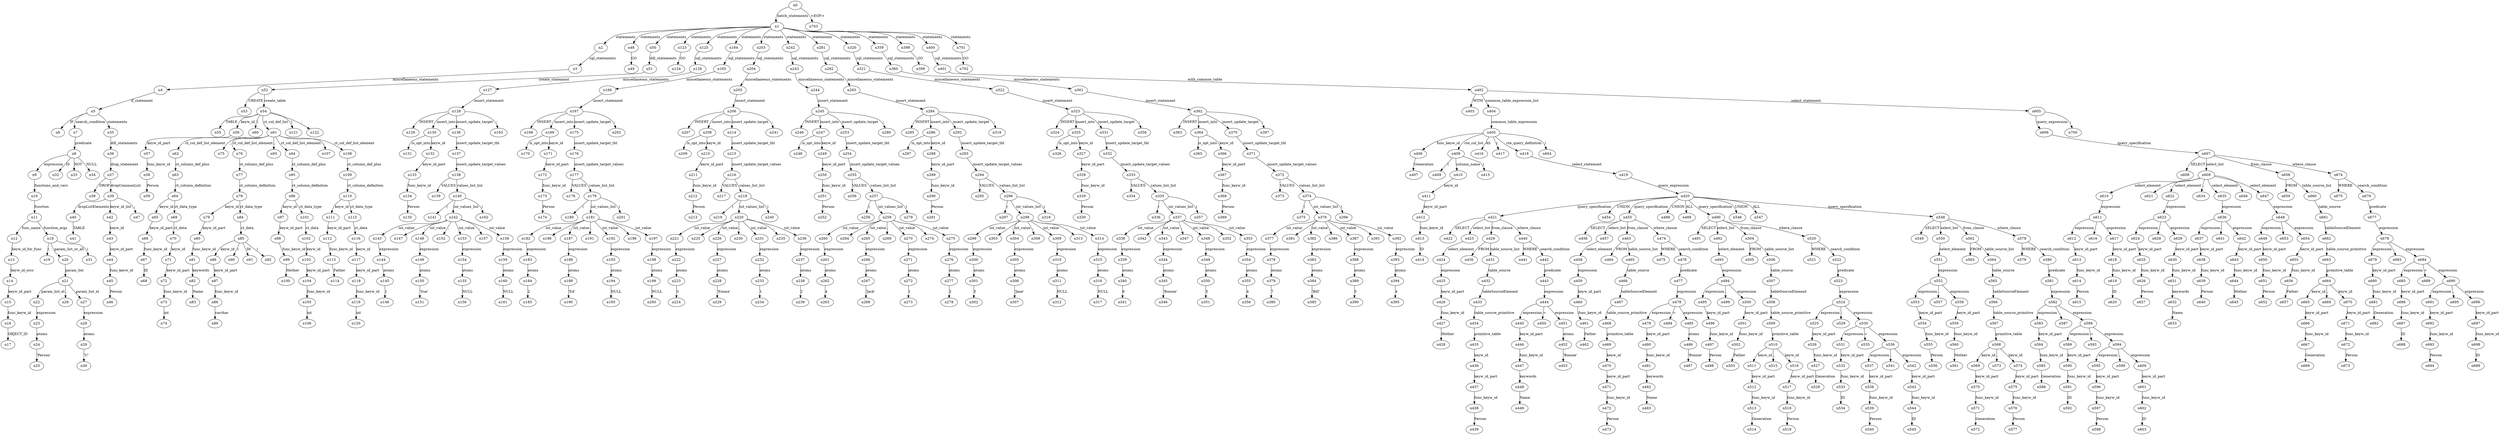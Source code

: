 digraph ParseTree {
  n0 -> n1 [label="batch_statements"];
  n1 -> n2 [label="statements"];
  n2 -> n3 [label="sql_statements"];
  n3 -> n4 [label="miscellaneous_statements"];
  n4 -> n5 [label="if_statement"];
  n5 -> n6 [label="IF"];
  n5 -> n7 [label="search_condition"];
  n7 -> n8 [label="predicate"];
  n8 -> n9 [label="expression"];
  n9 -> n10 [label="functions_and_vars"];
  n10 -> n11 [label="function"];
  n11 -> n12 [label="func_name"];
  n12 -> n13 [label="keyw_id_for_func"];
  n13 -> n14 [label="keyw_id_orcc"];
  n14 -> n15 [label="keyw_id_part"];
  n15 -> n16 [label="func_keyw_id"];
  n16 -> n17 [label="OBJECT_ID"];
  n11 -> n18 [label="function_args"];
  n18 -> n19 [label="("];
  n18 -> n20 [label="param_list_or_all"];
  n20 -> n21 [label="param_list"];
  n21 -> n22 [label="param_list_el"];
  n22 -> n23 [label="expression"];
  n23 -> n24 [label="atoms"];
  n24 -> n25 [label="'Person'"];
  n21 -> n26 [label=","];
  n21 -> n27 [label="param_list_el"];
  n27 -> n28 [label="expression"];
  n28 -> n29 [label="atoms"];
  n29 -> n30 [label="'U'"];
  n18 -> n31 [label=")"];
  n8 -> n32 [label="IS"];
  n8 -> n33 [label="NOT"];
  n8 -> n34 [label="NULL"];
  n5 -> n35 [label="statements"];
  n35 -> n36 [label="ddl_statements"];
  n36 -> n37 [label="drop_statement"];
  n37 -> n38 [label="DROP"];
  n37 -> n39 [label="dropCommonList"];
  n39 -> n40 [label="dropListElements"];
  n40 -> n41 [label="TABLE"];
  n39 -> n42 [label="keyw_id_list"];
  n42 -> n43 [label="keyw_id"];
  n43 -> n44 [label="keyw_id_part"];
  n44 -> n45 [label="func_keyw_id"];
  n45 -> n46 [label="Person"];
  n39 -> n47 [label=";"];
  n1 -> n48 [label="statements"];
  n48 -> n49 [label="GO"];
  n1 -> n50 [label="statements"];
  n50 -> n51 [label="ddl_statements"];
  n51 -> n52 [label="create_statement"];
  n52 -> n53 [label="CREATE"];
  n52 -> n54 [label="create_table"];
  n54 -> n55 [label="TABLE"];
  n54 -> n56 [label="keyw_id"];
  n56 -> n57 [label="keyw_id_part"];
  n57 -> n58 [label="func_keyw_id"];
  n58 -> n59 [label="Person"];
  n54 -> n60 [label="("];
  n54 -> n61 [label="ct_col_def_list"];
  n61 -> n62 [label="ct_col_def_list_element"];
  n62 -> n63 [label="ct_column_def_plus"];
  n63 -> n64 [label="ct_column_definition"];
  n64 -> n65 [label="keyw_id"];
  n65 -> n66 [label="keyw_id_part"];
  n66 -> n67 [label="func_keyw_id"];
  n67 -> n68 [label="ID"];
  n64 -> n69 [label="ct_data_type"];
  n69 -> n70 [label="ct_data"];
  n70 -> n71 [label="keyw_id"];
  n71 -> n72 [label="keyw_id_part"];
  n72 -> n73 [label="func_keyw_id"];
  n73 -> n74 [label="int"];
  n61 -> n75 [label=","];
  n61 -> n76 [label="ct_col_def_list_element"];
  n76 -> n77 [label="ct_column_def_plus"];
  n77 -> n78 [label="ct_column_definition"];
  n78 -> n79 [label="keyw_id"];
  n79 -> n80 [label="keyw_id_part"];
  n80 -> n81 [label="func_keyw_id"];
  n81 -> n82 [label="keywords"];
  n82 -> n83 [label="Name"];
  n78 -> n84 [label="ct_data_type"];
  n84 -> n85 [label="ct_data"];
  n85 -> n86 [label="keyw_id"];
  n86 -> n87 [label="keyw_id_part"];
  n87 -> n88 [label="func_keyw_id"];
  n88 -> n89 [label="varchar"];
  n85 -> n90 [label="("];
  n85 -> n91 [label="30"];
  n85 -> n92 [label=")"];
  n61 -> n93 [label=","];
  n61 -> n94 [label="ct_col_def_list_element"];
  n94 -> n95 [label="ct_column_def_plus"];
  n95 -> n96 [label="ct_column_definition"];
  n96 -> n97 [label="keyw_id"];
  n97 -> n98 [label="keyw_id_part"];
  n98 -> n99 [label="func_keyw_id"];
  n99 -> n100 [label="Mother"];
  n96 -> n101 [label="ct_data_type"];
  n101 -> n102 [label="ct_data"];
  n102 -> n103 [label="keyw_id"];
  n103 -> n104 [label="keyw_id_part"];
  n104 -> n105 [label="func_keyw_id"];
  n105 -> n106 [label="int"];
  n61 -> n107 [label=","];
  n61 -> n108 [label="ct_col_def_list_element"];
  n108 -> n109 [label="ct_column_def_plus"];
  n109 -> n110 [label="ct_column_definition"];
  n110 -> n111 [label="keyw_id"];
  n111 -> n112 [label="keyw_id_part"];
  n112 -> n113 [label="func_keyw_id"];
  n113 -> n114 [label="Father"];
  n110 -> n115 [label="ct_data_type"];
  n115 -> n116 [label="ct_data"];
  n116 -> n117 [label="keyw_id"];
  n117 -> n118 [label="keyw_id_part"];
  n118 -> n119 [label="func_keyw_id"];
  n119 -> n120 [label="int"];
  n54 -> n121 [label=")"];
  n54 -> n122 [label=";"];
  n1 -> n123 [label="statements"];
  n123 -> n124 [label="GO"];
  n1 -> n125 [label="statements"];
  n125 -> n126 [label="sql_statements"];
  n126 -> n127 [label="miscellaneous_statements"];
  n127 -> n128 [label="insert_statement"];
  n128 -> n129 [label="INSERT"];
  n128 -> n130 [label="insert_into"];
  n130 -> n131 [label="is_opt_into"];
  n130 -> n132 [label="keyw_id"];
  n132 -> n133 [label="keyw_id_part"];
  n133 -> n134 [label="func_keyw_id"];
  n134 -> n135 [label="Person"];
  n128 -> n136 [label="insert_update_target"];
  n136 -> n137 [label="insert_update_target_tbl"];
  n137 -> n138 [label="insert_update_target_values"];
  n138 -> n139 [label="VALUES"];
  n138 -> n140 [label="values_list_list"];
  n140 -> n141 [label="("];
  n140 -> n142 [label="iut_values_list"];
  n142 -> n143 [label="iut_value"];
  n143 -> n144 [label="expression"];
  n144 -> n145 [label="atoms"];
  n145 -> n146 [label="1"];
  n142 -> n147 [label=","];
  n142 -> n148 [label="iut_value"];
  n148 -> n149 [label="expression"];
  n149 -> n150 [label="atoms"];
  n150 -> n151 [label="'Sue'"];
  n142 -> n152 [label=","];
  n142 -> n153 [label="iut_value"];
  n153 -> n154 [label="expression"];
  n154 -> n155 [label="atoms"];
  n155 -> n156 [label="NULL"];
  n142 -> n157 [label=","];
  n142 -> n158 [label="iut_value"];
  n158 -> n159 [label="expression"];
  n159 -> n160 [label="atoms"];
  n160 -> n161 [label="NULL"];
  n140 -> n162 [label=")"];
  n128 -> n163 [label=";"];
  n1 -> n164 [label="statements"];
  n164 -> n165 [label="sql_statements"];
  n165 -> n166 [label="miscellaneous_statements"];
  n166 -> n167 [label="insert_statement"];
  n167 -> n168 [label="INSERT"];
  n167 -> n169 [label="insert_into"];
  n169 -> n170 [label="is_opt_into"];
  n169 -> n171 [label="keyw_id"];
  n171 -> n172 [label="keyw_id_part"];
  n172 -> n173 [label="func_keyw_id"];
  n173 -> n174 [label="Person"];
  n167 -> n175 [label="insert_update_target"];
  n175 -> n176 [label="insert_update_target_tbl"];
  n176 -> n177 [label="insert_update_target_values"];
  n177 -> n178 [label="VALUES"];
  n177 -> n179 [label="values_list_list"];
  n179 -> n180 [label="("];
  n179 -> n181 [label="iut_values_list"];
  n181 -> n182 [label="iut_value"];
  n182 -> n183 [label="expression"];
  n183 -> n184 [label="atoms"];
  n184 -> n185 [label="2"];
  n181 -> n186 [label=","];
  n181 -> n187 [label="iut_value"];
  n187 -> n188 [label="expression"];
  n188 -> n189 [label="atoms"];
  n189 -> n190 [label="'Ed'"];
  n181 -> n191 [label=","];
  n181 -> n192 [label="iut_value"];
  n192 -> n193 [label="expression"];
  n193 -> n194 [label="atoms"];
  n194 -> n195 [label="NULL"];
  n181 -> n196 [label=","];
  n181 -> n197 [label="iut_value"];
  n197 -> n198 [label="expression"];
  n198 -> n199 [label="atoms"];
  n199 -> n200 [label="NULL"];
  n179 -> n201 [label=")"];
  n167 -> n202 [label=";"];
  n1 -> n203 [label="statements"];
  n203 -> n204 [label="sql_statements"];
  n204 -> n205 [label="miscellaneous_statements"];
  n205 -> n206 [label="insert_statement"];
  n206 -> n207 [label="INSERT"];
  n206 -> n208 [label="insert_into"];
  n208 -> n209 [label="is_opt_into"];
  n208 -> n210 [label="keyw_id"];
  n210 -> n211 [label="keyw_id_part"];
  n211 -> n212 [label="func_keyw_id"];
  n212 -> n213 [label="Person"];
  n206 -> n214 [label="insert_update_target"];
  n214 -> n215 [label="insert_update_target_tbl"];
  n215 -> n216 [label="insert_update_target_values"];
  n216 -> n217 [label="VALUES"];
  n216 -> n218 [label="values_list_list"];
  n218 -> n219 [label="("];
  n218 -> n220 [label="iut_values_list"];
  n220 -> n221 [label="iut_value"];
  n221 -> n222 [label="expression"];
  n222 -> n223 [label="atoms"];
  n223 -> n224 [label="3"];
  n220 -> n225 [label=","];
  n220 -> n226 [label="iut_value"];
  n226 -> n227 [label="expression"];
  n227 -> n228 [label="atoms"];
  n228 -> n229 [label="'Emma'"];
  n220 -> n230 [label=","];
  n220 -> n231 [label="iut_value"];
  n231 -> n232 [label="expression"];
  n232 -> n233 [label="atoms"];
  n233 -> n234 [label="1"];
  n220 -> n235 [label=","];
  n220 -> n236 [label="iut_value"];
  n236 -> n237 [label="expression"];
  n237 -> n238 [label="atoms"];
  n238 -> n239 [label="2"];
  n218 -> n240 [label=")"];
  n206 -> n241 [label=";"];
  n1 -> n242 [label="statements"];
  n242 -> n243 [label="sql_statements"];
  n243 -> n244 [label="miscellaneous_statements"];
  n244 -> n245 [label="insert_statement"];
  n245 -> n246 [label="INSERT"];
  n245 -> n247 [label="insert_into"];
  n247 -> n248 [label="is_opt_into"];
  n247 -> n249 [label="keyw_id"];
  n249 -> n250 [label="keyw_id_part"];
  n250 -> n251 [label="func_keyw_id"];
  n251 -> n252 [label="Person"];
  n245 -> n253 [label="insert_update_target"];
  n253 -> n254 [label="insert_update_target_tbl"];
  n254 -> n255 [label="insert_update_target_values"];
  n255 -> n256 [label="VALUES"];
  n255 -> n257 [label="values_list_list"];
  n257 -> n258 [label="("];
  n257 -> n259 [label="iut_values_list"];
  n259 -> n260 [label="iut_value"];
  n260 -> n261 [label="expression"];
  n261 -> n262 [label="atoms"];
  n262 -> n263 [label="4"];
  n259 -> n264 [label=","];
  n259 -> n265 [label="iut_value"];
  n265 -> n266 [label="expression"];
  n266 -> n267 [label="atoms"];
  n267 -> n268 [label="'Jack'"];
  n259 -> n269 [label=","];
  n259 -> n270 [label="iut_value"];
  n270 -> n271 [label="expression"];
  n271 -> n272 [label="atoms"];
  n272 -> n273 [label="1"];
  n259 -> n274 [label=","];
  n259 -> n275 [label="iut_value"];
  n275 -> n276 [label="expression"];
  n276 -> n277 [label="atoms"];
  n277 -> n278 [label="2"];
  n257 -> n279 [label=")"];
  n245 -> n280 [label=";"];
  n1 -> n281 [label="statements"];
  n281 -> n282 [label="sql_statements"];
  n282 -> n283 [label="miscellaneous_statements"];
  n283 -> n284 [label="insert_statement"];
  n284 -> n285 [label="INSERT"];
  n284 -> n286 [label="insert_into"];
  n286 -> n287 [label="is_opt_into"];
  n286 -> n288 [label="keyw_id"];
  n288 -> n289 [label="keyw_id_part"];
  n289 -> n290 [label="func_keyw_id"];
  n290 -> n291 [label="Person"];
  n284 -> n292 [label="insert_update_target"];
  n292 -> n293 [label="insert_update_target_tbl"];
  n293 -> n294 [label="insert_update_target_values"];
  n294 -> n295 [label="VALUES"];
  n294 -> n296 [label="values_list_list"];
  n296 -> n297 [label="("];
  n296 -> n298 [label="iut_values_list"];
  n298 -> n299 [label="iut_value"];
  n299 -> n300 [label="expression"];
  n300 -> n301 [label="atoms"];
  n301 -> n302 [label="5"];
  n298 -> n303 [label=","];
  n298 -> n304 [label="iut_value"];
  n304 -> n305 [label="expression"];
  n305 -> n306 [label="atoms"];
  n306 -> n307 [label="'Jane'"];
  n298 -> n308 [label=","];
  n298 -> n309 [label="iut_value"];
  n309 -> n310 [label="expression"];
  n310 -> n311 [label="atoms"];
  n311 -> n312 [label="NULL"];
  n298 -> n313 [label=","];
  n298 -> n314 [label="iut_value"];
  n314 -> n315 [label="expression"];
  n315 -> n316 [label="atoms"];
  n316 -> n317 [label="NULL"];
  n296 -> n318 [label=")"];
  n284 -> n319 [label=";"];
  n1 -> n320 [label="statements"];
  n320 -> n321 [label="sql_statements"];
  n321 -> n322 [label="miscellaneous_statements"];
  n322 -> n323 [label="insert_statement"];
  n323 -> n324 [label="INSERT"];
  n323 -> n325 [label="insert_into"];
  n325 -> n326 [label="is_opt_into"];
  n325 -> n327 [label="keyw_id"];
  n327 -> n328 [label="keyw_id_part"];
  n328 -> n329 [label="func_keyw_id"];
  n329 -> n330 [label="Person"];
  n323 -> n331 [label="insert_update_target"];
  n331 -> n332 [label="insert_update_target_tbl"];
  n332 -> n333 [label="insert_update_target_values"];
  n333 -> n334 [label="VALUES"];
  n333 -> n335 [label="values_list_list"];
  n335 -> n336 [label="("];
  n335 -> n337 [label="iut_values_list"];
  n337 -> n338 [label="iut_value"];
  n338 -> n339 [label="expression"];
  n339 -> n340 [label="atoms"];
  n340 -> n341 [label="6"];
  n337 -> n342 [label=","];
  n337 -> n343 [label="iut_value"];
  n343 -> n344 [label="expression"];
  n344 -> n345 [label="atoms"];
  n345 -> n346 [label="'Bonnie'"];
  n337 -> n347 [label=","];
  n337 -> n348 [label="iut_value"];
  n348 -> n349 [label="expression"];
  n349 -> n350 [label="atoms"];
  n350 -> n351 [label="5"];
  n337 -> n352 [label=","];
  n337 -> n353 [label="iut_value"];
  n353 -> n354 [label="expression"];
  n354 -> n355 [label="atoms"];
  n355 -> n356 [label="4"];
  n335 -> n357 [label=")"];
  n323 -> n358 [label=";"];
  n1 -> n359 [label="statements"];
  n359 -> n360 [label="sql_statements"];
  n360 -> n361 [label="miscellaneous_statements"];
  n361 -> n362 [label="insert_statement"];
  n362 -> n363 [label="INSERT"];
  n362 -> n364 [label="insert_into"];
  n364 -> n365 [label="is_opt_into"];
  n364 -> n366 [label="keyw_id"];
  n366 -> n367 [label="keyw_id_part"];
  n367 -> n368 [label="func_keyw_id"];
  n368 -> n369 [label="Person"];
  n362 -> n370 [label="insert_update_target"];
  n370 -> n371 [label="insert_update_target_tbl"];
  n371 -> n372 [label="insert_update_target_values"];
  n372 -> n373 [label="VALUES"];
  n372 -> n374 [label="values_list_list"];
  n374 -> n375 [label="("];
  n374 -> n376 [label="iut_values_list"];
  n376 -> n377 [label="iut_value"];
  n377 -> n378 [label="expression"];
  n378 -> n379 [label="atoms"];
  n379 -> n380 [label="7"];
  n376 -> n381 [label=","];
  n376 -> n382 [label="iut_value"];
  n382 -> n383 [label="expression"];
  n383 -> n384 [label="atoms"];
  n384 -> n385 [label="'Bill'"];
  n376 -> n386 [label=","];
  n376 -> n387 [label="iut_value"];
  n387 -> n388 [label="expression"];
  n388 -> n389 [label="atoms"];
  n389 -> n390 [label="5"];
  n376 -> n391 [label=","];
  n376 -> n392 [label="iut_value"];
  n392 -> n393 [label="expression"];
  n393 -> n394 [label="atoms"];
  n394 -> n395 [label="4"];
  n374 -> n396 [label=")"];
  n362 -> n397 [label=";"];
  n1 -> n398 [label="statements"];
  n398 -> n399 [label="GO"];
  n1 -> n400 [label="statements"];
  n400 -> n401 [label="sql_statements"];
  n401 -> n402 [label="with_common_table"];
  n402 -> n403 [label="WITH"];
  n402 -> n404 [label="common_table_expression_list"];
  n404 -> n405 [label="common_table_expression"];
  n405 -> n406 [label="func_keyw_id"];
  n406 -> n407 [label="Generation"];
  n405 -> n408 [label="cte_col_list"];
  n408 -> n409 [label="("];
  n408 -> n410 [label="column_name"];
  n410 -> n411 [label="keyw_id"];
  n411 -> n412 [label="keyw_id_part"];
  n412 -> n413 [label="func_keyw_id"];
  n413 -> n414 [label="ID"];
  n408 -> n415 [label=")"];
  n405 -> n416 [label="AS"];
  n405 -> n417 [label="("];
  n405 -> n418 [label="cte_query_definition"];
  n418 -> n419 [label="select_statement"];
  n419 -> n420 [label="query_expression"];
  n420 -> n421 [label="query_specification"];
  n421 -> n422 [label="SELECT"];
  n421 -> n423 [label="select_list"];
  n423 -> n424 [label="select_element"];
  n424 -> n425 [label="expression"];
  n425 -> n426 [label="keyw_id_part"];
  n426 -> n427 [label="func_keyw_id"];
  n427 -> n428 [label="Mother"];
  n421 -> n429 [label="from_clause"];
  n429 -> n430 [label="FROM"];
  n429 -> n431 [label="table_source_list"];
  n431 -> n432 [label="table_source"];
  n432 -> n433 [label="tableSourceElement"];
  n433 -> n434 [label="table_source_primitive"];
  n434 -> n435 [label="primitive_table"];
  n435 -> n436 [label="keyw_id"];
  n436 -> n437 [label="keyw_id_part"];
  n437 -> n438 [label="func_keyw_id"];
  n438 -> n439 [label="Person"];
  n421 -> n440 [label="where_clause"];
  n440 -> n441 [label="WHERE"];
  n440 -> n442 [label="search_condition"];
  n442 -> n443 [label="predicate"];
  n443 -> n444 [label="expression"];
  n444 -> n445 [label="expression"];
  n445 -> n446 [label="keyw_id_part"];
  n446 -> n447 [label="func_keyw_id"];
  n447 -> n448 [label="keywords"];
  n448 -> n449 [label="Name"];
  n444 -> n450 [label="="];
  n444 -> n451 [label="expression"];
  n451 -> n452 [label="atoms"];
  n452 -> n453 [label="'Bonnie'"];
  n420 -> n454 [label="UNION"];
  n420 -> n455 [label="query_specification"];
  n455 -> n456 [label="SELECT"];
  n455 -> n457 [label="select_list"];
  n457 -> n458 [label="select_element"];
  n458 -> n459 [label="expression"];
  n459 -> n460 [label="keyw_id_part"];
  n460 -> n461 [label="func_keyw_id"];
  n461 -> n462 [label="Father"];
  n455 -> n463 [label="from_clause"];
  n463 -> n464 [label="FROM"];
  n463 -> n465 [label="table_source_list"];
  n465 -> n466 [label="table_source"];
  n466 -> n467 [label="tableSourceElement"];
  n467 -> n468 [label="table_source_primitive"];
  n468 -> n469 [label="primitive_table"];
  n469 -> n470 [label="keyw_id"];
  n470 -> n471 [label="keyw_id_part"];
  n471 -> n472 [label="func_keyw_id"];
  n472 -> n473 [label="Person"];
  n455 -> n474 [label="where_clause"];
  n474 -> n475 [label="WHERE"];
  n474 -> n476 [label="search_condition"];
  n476 -> n477 [label="predicate"];
  n477 -> n478 [label="expression"];
  n478 -> n479 [label="expression"];
  n479 -> n480 [label="keyw_id_part"];
  n480 -> n481 [label="func_keyw_id"];
  n481 -> n482 [label="keywords"];
  n482 -> n483 [label="Name"];
  n478 -> n484 [label="="];
  n478 -> n485 [label="expression"];
  n485 -> n486 [label="atoms"];
  n486 -> n487 [label="'Bonnie'"];
  n420 -> n488 [label="UNION"];
  n420 -> n489 [label="ALL"];
  n420 -> n490 [label="query_specification"];
  n490 -> n491 [label="SELECT"];
  n490 -> n492 [label="select_list"];
  n492 -> n493 [label="select_element"];
  n493 -> n494 [label="expression"];
  n494 -> n495 [label="expression"];
  n495 -> n496 [label="keyw_id_part"];
  n496 -> n497 [label="func_keyw_id"];
  n497 -> n498 [label="Person"];
  n494 -> n499 [label="."];
  n494 -> n500 [label="expression"];
  n500 -> n501 [label="keyw_id_part"];
  n501 -> n502 [label="func_keyw_id"];
  n502 -> n503 [label="Father"];
  n490 -> n504 [label="from_clause"];
  n504 -> n505 [label="FROM"];
  n504 -> n506 [label="table_source_list"];
  n506 -> n507 [label="table_source"];
  n507 -> n508 [label="tableSourceElement"];
  n508 -> n509 [label="table_source_primitive"];
  n509 -> n510 [label="primitive_table"];
  n510 -> n511 [label="keyw_id"];
  n511 -> n512 [label="keyw_id_part"];
  n512 -> n513 [label="func_keyw_id"];
  n513 -> n514 [label="Generation"];
  n510 -> n515 [label=","];
  n510 -> n516 [label="keyw_id"];
  n516 -> n517 [label="keyw_id_part"];
  n517 -> n518 [label="func_keyw_id"];
  n518 -> n519 [label="Person"];
  n490 -> n520 [label="where_clause"];
  n520 -> n521 [label="WHERE"];
  n520 -> n522 [label="search_condition"];
  n522 -> n523 [label="predicate"];
  n523 -> n524 [label="expression"];
  n524 -> n525 [label="expression"];
  n525 -> n526 [label="keyw_id_part"];
  n526 -> n527 [label="func_keyw_id"];
  n527 -> n528 [label="Generation"];
  n524 -> n529 [label="."];
  n524 -> n530 [label="expression"];
  n530 -> n531 [label="expression"];
  n531 -> n532 [label="keyw_id_part"];
  n532 -> n533 [label="func_keyw_id"];
  n533 -> n534 [label="ID"];
  n530 -> n535 [label="="];
  n530 -> n536 [label="expression"];
  n536 -> n537 [label="expression"];
  n537 -> n538 [label="keyw_id_part"];
  n538 -> n539 [label="func_keyw_id"];
  n539 -> n540 [label="Person"];
  n536 -> n541 [label="."];
  n536 -> n542 [label="expression"];
  n542 -> n543 [label="keyw_id_part"];
  n543 -> n544 [label="func_keyw_id"];
  n544 -> n545 [label="ID"];
  n420 -> n546 [label="UNION"];
  n420 -> n547 [label="ALL"];
  n420 -> n548 [label="query_specification"];
  n548 -> n549 [label="SELECT"];
  n548 -> n550 [label="select_list"];
  n550 -> n551 [label="select_element"];
  n551 -> n552 [label="expression"];
  n552 -> n553 [label="expression"];
  n553 -> n554 [label="keyw_id_part"];
  n554 -> n555 [label="func_keyw_id"];
  n555 -> n556 [label="Person"];
  n552 -> n557 [label="."];
  n552 -> n558 [label="expression"];
  n558 -> n559 [label="keyw_id_part"];
  n559 -> n560 [label="func_keyw_id"];
  n560 -> n561 [label="Mother"];
  n548 -> n562 [label="from_clause"];
  n562 -> n563 [label="FROM"];
  n562 -> n564 [label="table_source_list"];
  n564 -> n565 [label="table_source"];
  n565 -> n566 [label="tableSourceElement"];
  n566 -> n567 [label="table_source_primitive"];
  n567 -> n568 [label="primitive_table"];
  n568 -> n569 [label="keyw_id"];
  n569 -> n570 [label="keyw_id_part"];
  n570 -> n571 [label="func_keyw_id"];
  n571 -> n572 [label="Generation"];
  n568 -> n573 [label=","];
  n568 -> n574 [label="keyw_id"];
  n574 -> n575 [label="keyw_id_part"];
  n575 -> n576 [label="func_keyw_id"];
  n576 -> n577 [label="Person"];
  n548 -> n578 [label="where_clause"];
  n578 -> n579 [label="WHERE"];
  n578 -> n580 [label="search_condition"];
  n580 -> n581 [label="predicate"];
  n581 -> n582 [label="expression"];
  n582 -> n583 [label="expression"];
  n583 -> n584 [label="keyw_id_part"];
  n584 -> n585 [label="func_keyw_id"];
  n585 -> n586 [label="Generation"];
  n582 -> n587 [label="."];
  n582 -> n588 [label="expression"];
  n588 -> n589 [label="expression"];
  n589 -> n590 [label="keyw_id_part"];
  n590 -> n591 [label="func_keyw_id"];
  n591 -> n592 [label="ID"];
  n588 -> n593 [label="="];
  n588 -> n594 [label="expression"];
  n594 -> n595 [label="expression"];
  n595 -> n596 [label="keyw_id_part"];
  n596 -> n597 [label="func_keyw_id"];
  n597 -> n598 [label="Person"];
  n594 -> n599 [label="."];
  n594 -> n600 [label="expression"];
  n600 -> n601 [label="keyw_id_part"];
  n601 -> n602 [label="func_keyw_id"];
  n602 -> n603 [label="ID"];
  n405 -> n604 [label=")"];
  n402 -> n605 [label="select_statement"];
  n605 -> n606 [label="query_expression"];
  n606 -> n607 [label="query_specification"];
  n607 -> n608 [label="SELECT"];
  n607 -> n609 [label="select_list"];
  n609 -> n610 [label="select_element"];
  n610 -> n611 [label="expression"];
  n611 -> n612 [label="expression"];
  n612 -> n613 [label="keyw_id_part"];
  n613 -> n614 [label="func_keyw_id"];
  n614 -> n615 [label="Person"];
  n611 -> n616 [label="."];
  n611 -> n617 [label="expression"];
  n617 -> n618 [label="keyw_id_part"];
  n618 -> n619 [label="func_keyw_id"];
  n619 -> n620 [label="ID"];
  n609 -> n621 [label=","];
  n609 -> n622 [label="select_element"];
  n622 -> n623 [label="expression"];
  n623 -> n624 [label="expression"];
  n624 -> n625 [label="keyw_id_part"];
  n625 -> n626 [label="func_keyw_id"];
  n626 -> n627 [label="Person"];
  n623 -> n628 [label="."];
  n623 -> n629 [label="expression"];
  n629 -> n630 [label="keyw_id_part"];
  n630 -> n631 [label="func_keyw_id"];
  n631 -> n632 [label="keywords"];
  n632 -> n633 [label="Name"];
  n609 -> n634 [label=","];
  n609 -> n635 [label="select_element"];
  n635 -> n636 [label="expression"];
  n636 -> n637 [label="expression"];
  n637 -> n638 [label="keyw_id_part"];
  n638 -> n639 [label="func_keyw_id"];
  n639 -> n640 [label="Person"];
  n636 -> n641 [label="."];
  n636 -> n642 [label="expression"];
  n642 -> n643 [label="keyw_id_part"];
  n643 -> n644 [label="func_keyw_id"];
  n644 -> n645 [label="Mother"];
  n609 -> n646 [label=","];
  n609 -> n647 [label="select_element"];
  n647 -> n648 [label="expression"];
  n648 -> n649 [label="expression"];
  n649 -> n650 [label="keyw_id_part"];
  n650 -> n651 [label="func_keyw_id"];
  n651 -> n652 [label="Person"];
  n648 -> n653 [label="."];
  n648 -> n654 [label="expression"];
  n654 -> n655 [label="keyw_id_part"];
  n655 -> n656 [label="func_keyw_id"];
  n656 -> n657 [label="Father"];
  n607 -> n658 [label="from_clause"];
  n658 -> n659 [label="FROM"];
  n658 -> n660 [label="table_source_list"];
  n660 -> n661 [label="table_source"];
  n661 -> n662 [label="tableSourceElement"];
  n662 -> n663 [label="table_source_primitive"];
  n663 -> n664 [label="primitive_table"];
  n664 -> n665 [label="keyw_id"];
  n665 -> n666 [label="keyw_id_part"];
  n666 -> n667 [label="func_keyw_id"];
  n667 -> n668 [label="Generation"];
  n664 -> n669 [label=","];
  n664 -> n670 [label="keyw_id"];
  n670 -> n671 [label="keyw_id_part"];
  n671 -> n672 [label="func_keyw_id"];
  n672 -> n673 [label="Person"];
  n607 -> n674 [label="where_clause"];
  n674 -> n675 [label="WHERE"];
  n674 -> n676 [label="search_condition"];
  n676 -> n677 [label="predicate"];
  n677 -> n678 [label="expression"];
  n678 -> n679 [label="expression"];
  n679 -> n680 [label="keyw_id_part"];
  n680 -> n681 [label="func_keyw_id"];
  n681 -> n682 [label="Generation"];
  n678 -> n683 [label="."];
  n678 -> n684 [label="expression"];
  n684 -> n685 [label="expression"];
  n685 -> n686 [label="keyw_id_part"];
  n686 -> n687 [label="func_keyw_id"];
  n687 -> n688 [label="ID"];
  n684 -> n689 [label="="];
  n684 -> n690 [label="expression"];
  n690 -> n691 [label="expression"];
  n691 -> n692 [label="keyw_id_part"];
  n692 -> n693 [label="func_keyw_id"];
  n693 -> n694 [label="Person"];
  n690 -> n695 [label="."];
  n690 -> n696 [label="expression"];
  n696 -> n697 [label="keyw_id_part"];
  n697 -> n698 [label="func_keyw_id"];
  n698 -> n699 [label="ID"];
  n605 -> n700 [label=";"];
  n1 -> n701 [label="statements"];
  n701 -> n702 [label="GO"];
  n0 -> n703 [label="<EOF>"];
}